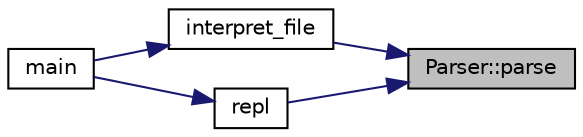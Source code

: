 digraph "Parser::parse"
{
 // LATEX_PDF_SIZE
  edge [fontname="Helvetica",fontsize="10",labelfontname="Helvetica",labelfontsize="10"];
  node [fontname="Helvetica",fontsize="10",shape=record];
  rankdir="RL";
  Node1 [label="Parser::parse",height=0.2,width=0.4,color="black", fillcolor="grey75", style="filled", fontcolor="black",tooltip=" "];
  Node1 -> Node2 [dir="back",color="midnightblue",fontsize="10",style="solid",fontname="Helvetica"];
  Node2 [label="interpret_file",height=0.2,width=0.4,color="black", fillcolor="white", style="filled",URL="$interpreter_8cc.html#a7e199253a72c780accdc40e29d35e4a8",tooltip=" "];
  Node2 -> Node3 [dir="back",color="midnightblue",fontsize="10",style="solid",fontname="Helvetica"];
  Node3 [label="main",height=0.2,width=0.4,color="black", fillcolor="white", style="filled",URL="$interpreter_8cc.html#a3c04138a5bfe5d72780bb7e82a18e627",tooltip=" "];
  Node1 -> Node4 [dir="back",color="midnightblue",fontsize="10",style="solid",fontname="Helvetica"];
  Node4 [label="repl",height=0.2,width=0.4,color="black", fillcolor="white", style="filled",URL="$interpreter_8cc.html#a213a58936a78b66f05bec198f163eb65",tooltip=" "];
  Node4 -> Node3 [dir="back",color="midnightblue",fontsize="10",style="solid",fontname="Helvetica"];
}
